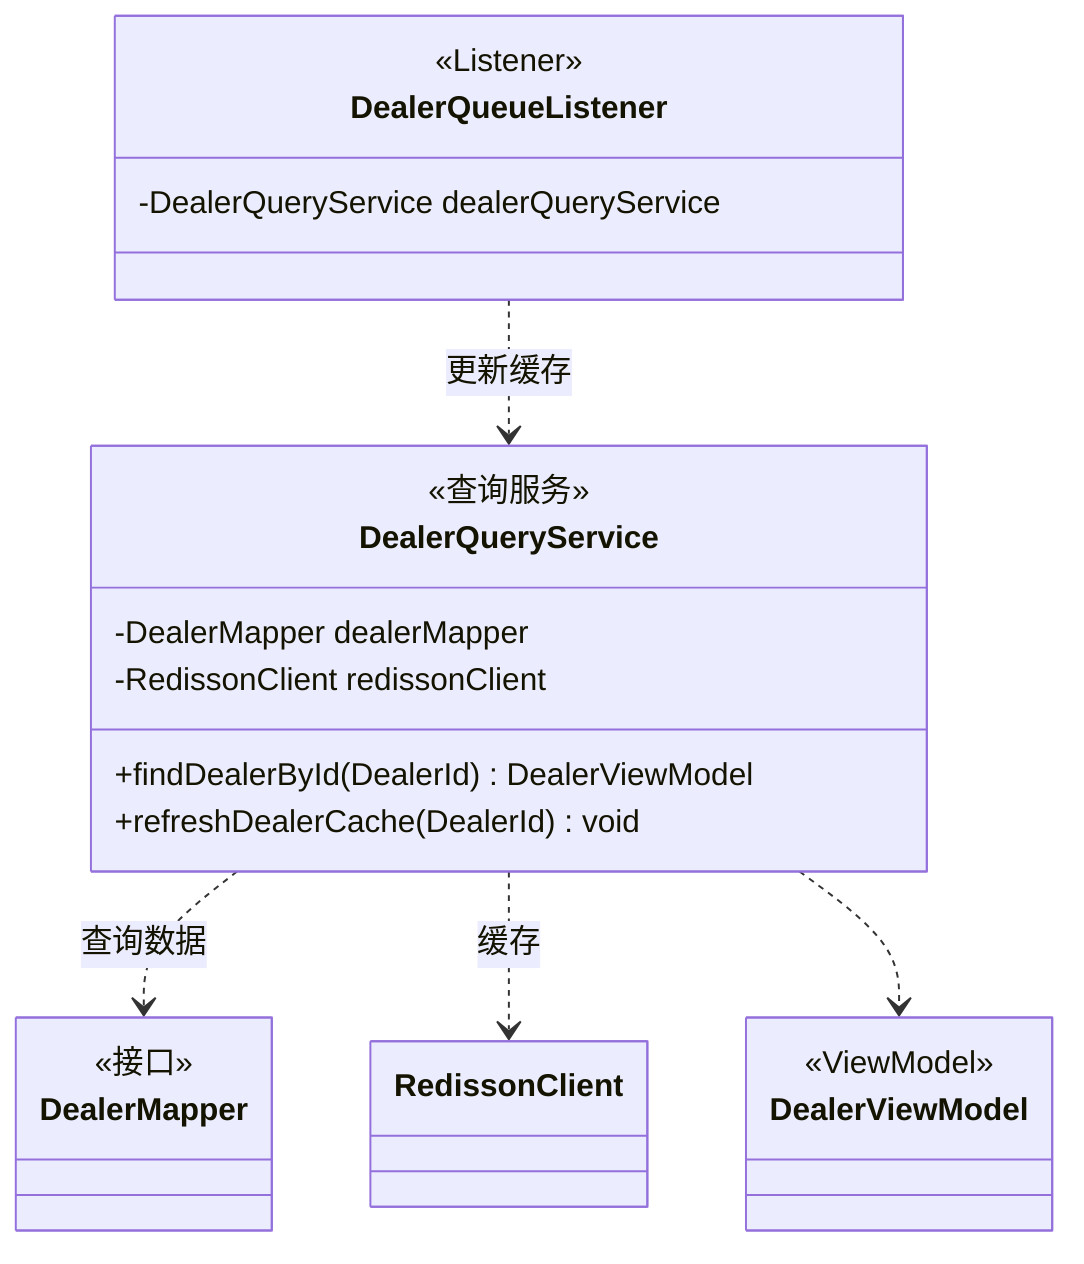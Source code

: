 classDiagram
    class DealerQueueListener {
        <<Listener>>
        -DealerQueryService dealerQueryService
    }

    class DealerQueryService {
        <<查询服务>>

        -DealerMapper dealerMapper
        -RedissonClient redissonClient

        +findDealerById(DealerId) DealerViewModel
        +refreshDealerCache(DealerId) void
    }

    class DealerMapper {
        <<接口>>
    }

    class DealerViewModel {
        <<ViewModel>>
    }

    DealerQueueListener ..> DealerQueryService: 更新缓存

    DealerQueryService ..> DealerMapper: 查询数据

    DealerQueryService ..> RedissonClient: 缓存

    DealerQueryService ..> DealerViewModel